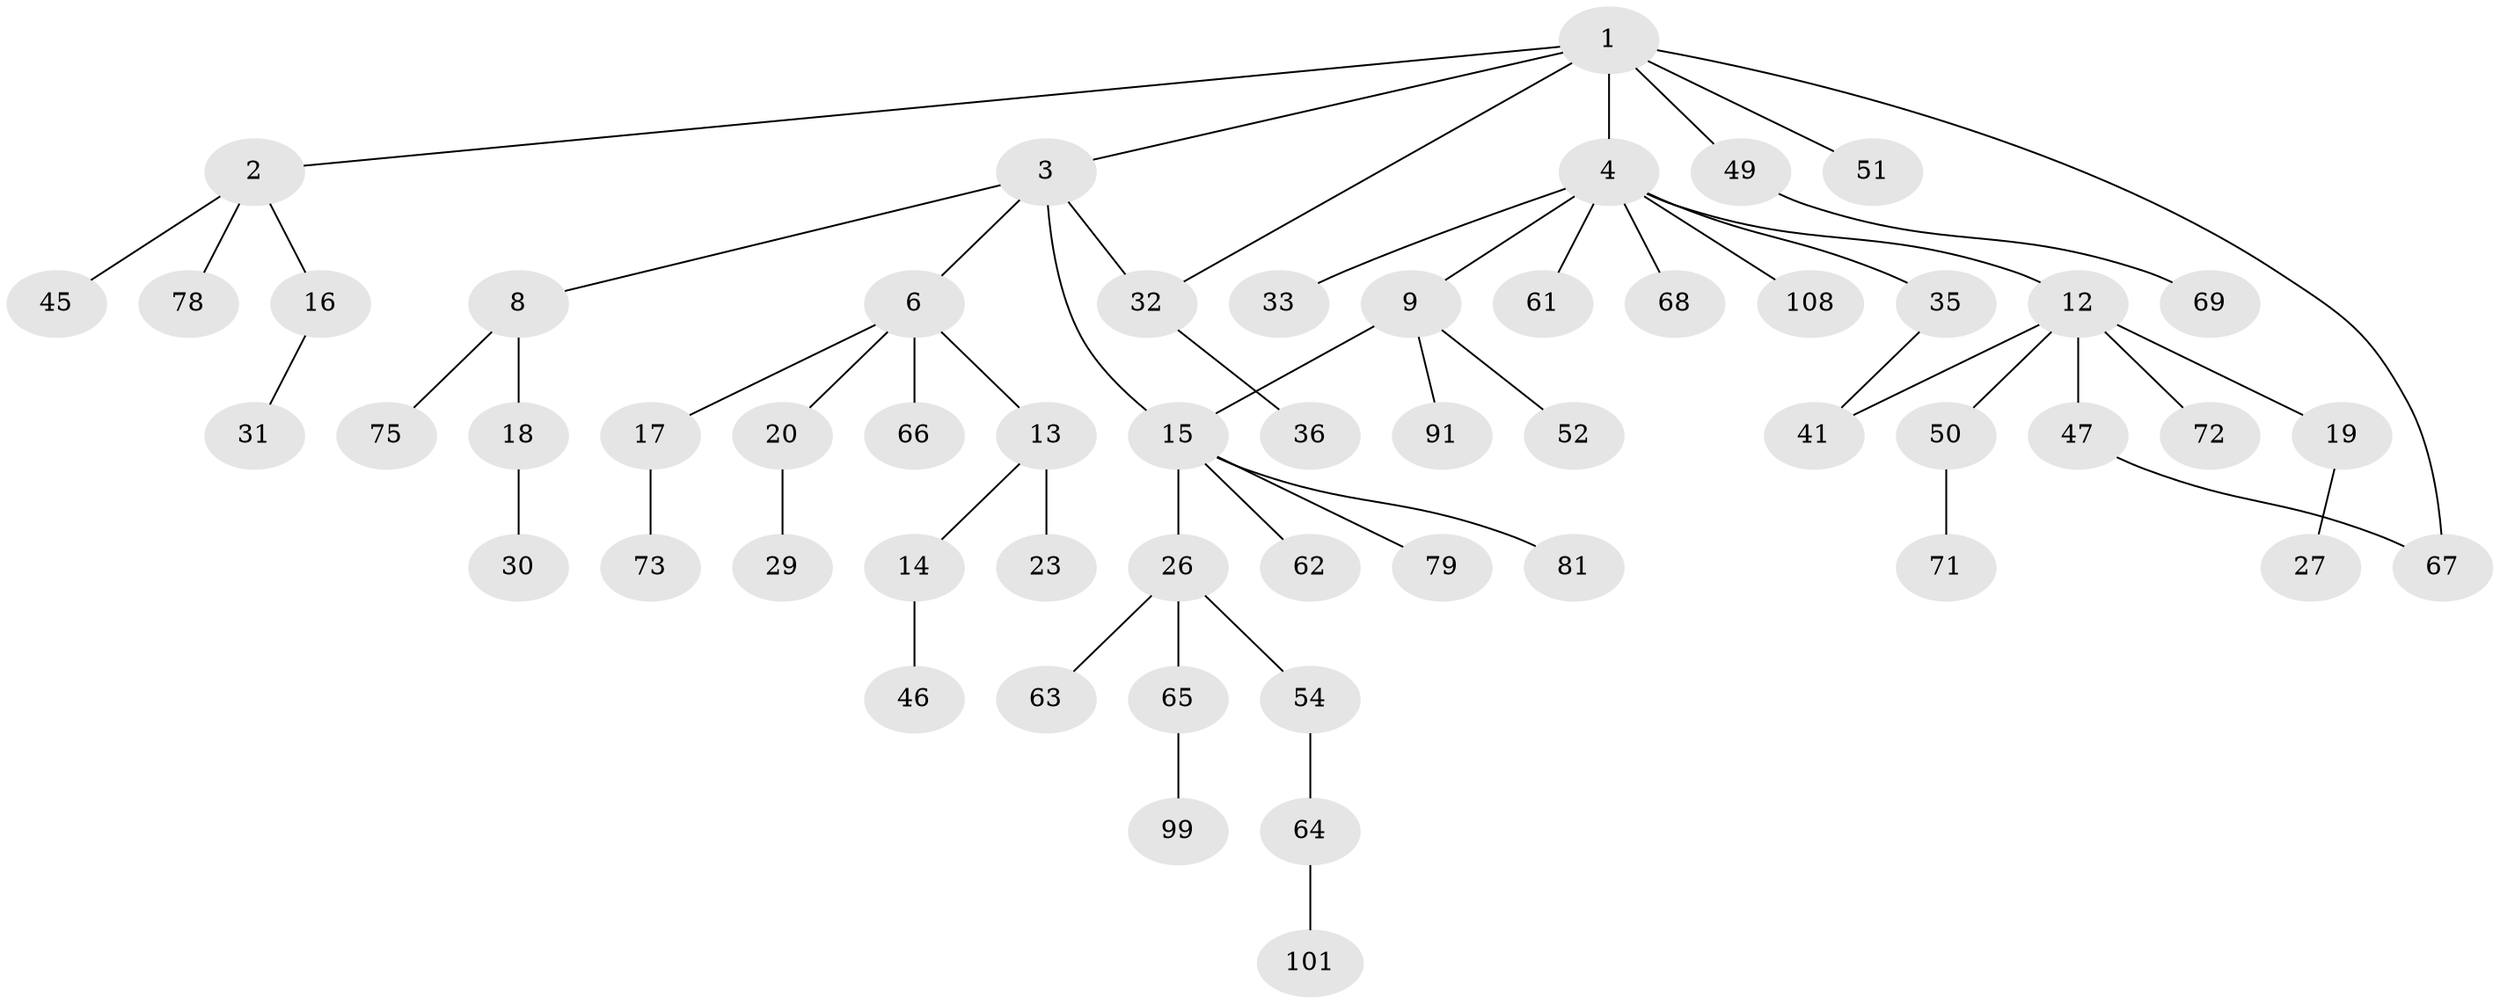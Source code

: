 // original degree distribution, {7: 0.01818181818181818, 4: 0.08181818181818182, 6: 0.01818181818181818, 5: 0.02727272727272727, 1: 0.42727272727272725, 2: 0.33636363636363636, 3: 0.09090909090909091}
// Generated by graph-tools (version 1.1) at 2025/13/03/09/25 04:13:35]
// undirected, 55 vertices, 58 edges
graph export_dot {
graph [start="1"]
  node [color=gray90,style=filled];
  1;
  2;
  3 [super="+89+10+5"];
  4 [super="+59+11+7+80"];
  6;
  8 [super="+42"];
  9;
  12 [super="+25"];
  13;
  14 [super="+97"];
  15 [super="+82+22+37"];
  16 [super="+24"];
  17 [super="+92+39"];
  18;
  19 [super="+21"];
  20 [super="+76+43"];
  23 [super="+34"];
  26 [super="+60"];
  27;
  29 [super="+55"];
  30;
  31 [super="+77"];
  32 [super="+56+40"];
  33;
  35 [super="+38"];
  36;
  41 [super="+58"];
  45;
  46;
  47 [super="+53"];
  49;
  50;
  51 [super="+90"];
  52;
  54;
  61 [super="+98"];
  62;
  63;
  64 [super="+70"];
  65 [super="+74"];
  66;
  67;
  68;
  69;
  71;
  72;
  73 [super="+100"];
  75 [super="+110"];
  78;
  79;
  81 [super="+88"];
  91;
  99;
  101;
  108;
  1 -- 2;
  1 -- 3;
  1 -- 4;
  1 -- 32;
  1 -- 49;
  1 -- 51;
  1 -- 67;
  2 -- 16;
  2 -- 45;
  2 -- 78;
  3 -- 6;
  3 -- 32;
  3 -- 15;
  3 -- 8;
  4 -- 9;
  4 -- 33;
  4 -- 61;
  4 -- 35;
  4 -- 68;
  4 -- 108;
  4 -- 12;
  6 -- 13;
  6 -- 17;
  6 -- 20;
  6 -- 66;
  8 -- 18;
  8 -- 75;
  9 -- 15;
  9 -- 52;
  9 -- 91;
  12 -- 19;
  12 -- 41;
  12 -- 72;
  12 -- 50;
  12 -- 47;
  13 -- 14;
  13 -- 23;
  14 -- 46;
  15 -- 26 [weight=2];
  15 -- 81;
  15 -- 79;
  15 -- 62;
  16 -- 31;
  17 -- 73;
  18 -- 30;
  19 -- 27;
  20 -- 29;
  26 -- 54;
  26 -- 63;
  26 -- 65;
  32 -- 36;
  35 -- 41;
  47 -- 67;
  49 -- 69;
  50 -- 71;
  54 -- 64;
  64 -- 101;
  65 -- 99;
}

